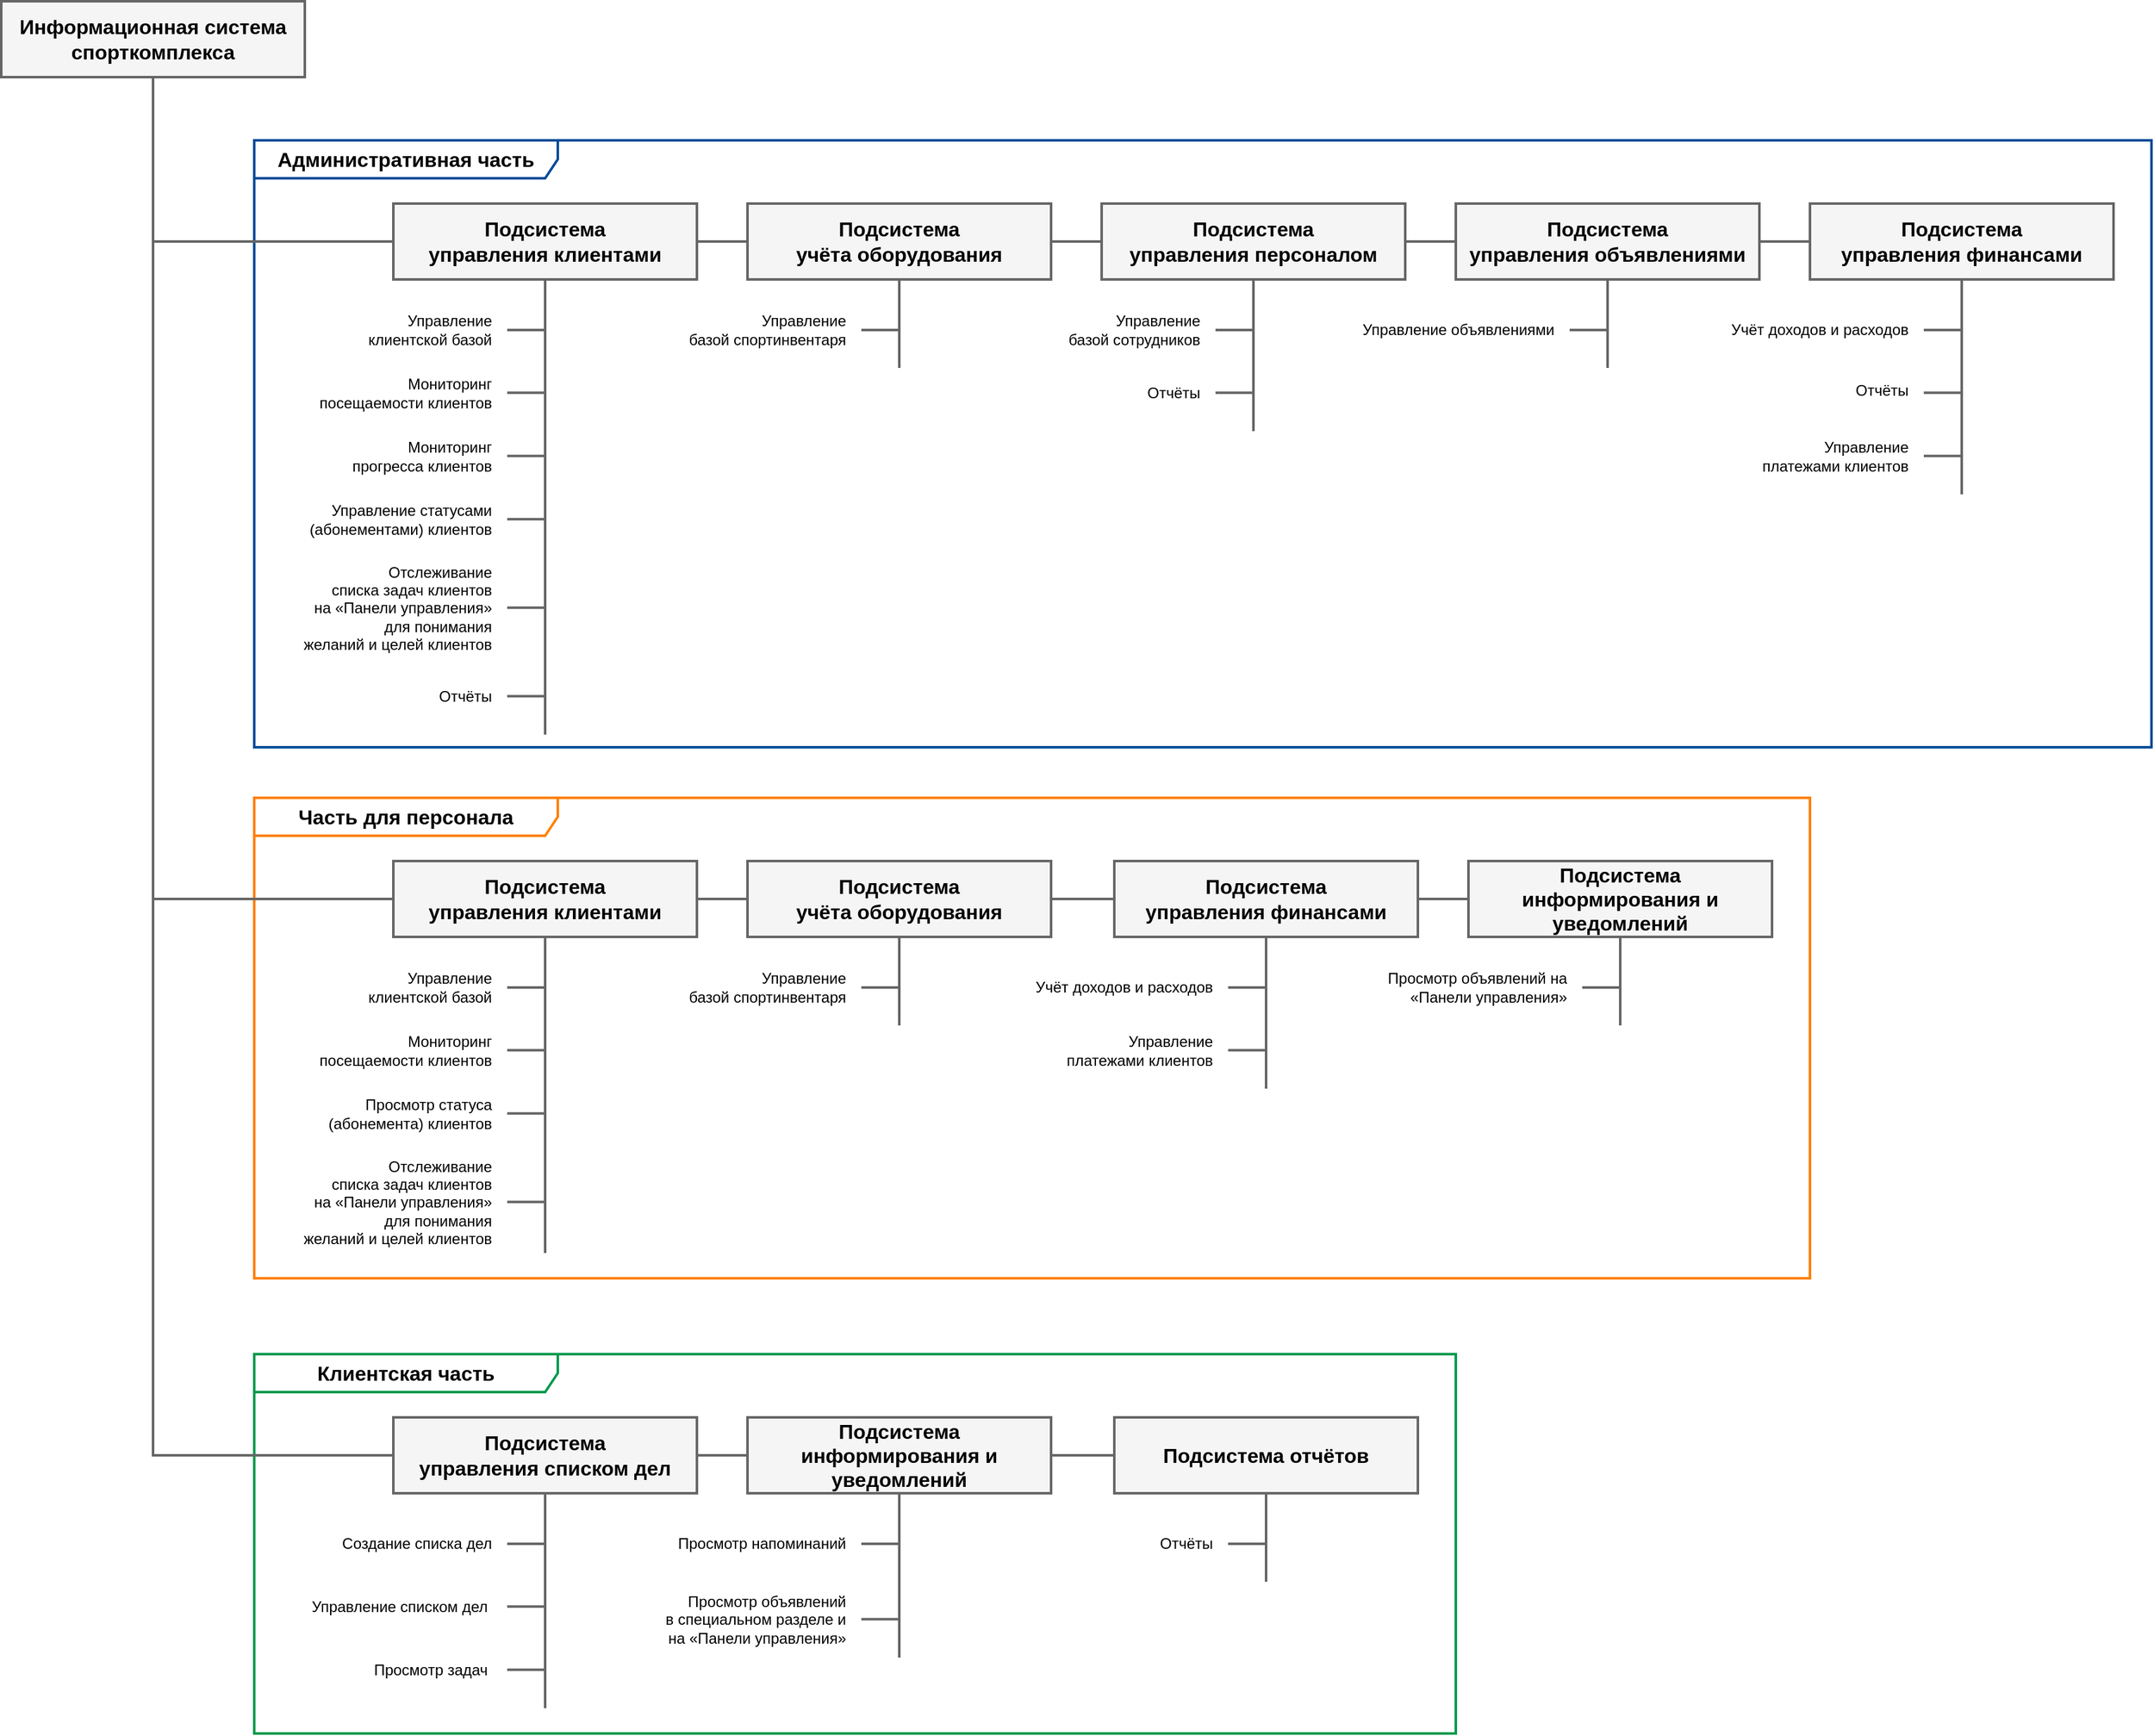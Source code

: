 <mxfile version="23.0.2" type="device">
  <diagram name="Структурная схема" id="tclKznP_QGb8bVKGlrxj">
    <mxGraphModel dx="1909" dy="1304" grid="1" gridSize="10" guides="1" tooltips="1" connect="1" arrows="1" fold="1" page="1" pageScale="1" pageWidth="1169" pageHeight="827" math="0" shadow="0">
      <root>
        <mxCell id="0" />
        <mxCell id="1" parent="0" />
        <mxCell id="dG1Q1rtih5Ow7F8Cc1fn-1" value="Подсистема&lt;br style=&quot;font-size: 16px;&quot;&gt;управления клиентами" style="rounded=0;whiteSpace=wrap;html=1;fillColor=#f5f5f5;fontColor=#000000;strokeColor=#666666;strokeWidth=2;fontSize=16;fontStyle=1" vertex="1" parent="1">
          <mxGeometry x="350" y="170" width="240" height="60" as="geometry" />
        </mxCell>
        <mxCell id="dG1Q1rtih5Ow7F8Cc1fn-2" value="Подсистема&lt;br style=&quot;font-size: 16px;&quot;&gt;учёта оборудования" style="rounded=0;whiteSpace=wrap;html=1;fillColor=#f5f5f5;fontColor=#000000;strokeColor=#666666;strokeWidth=2;fontSize=16;fontStyle=1" vertex="1" parent="1">
          <mxGeometry x="630" y="170" width="240" height="60" as="geometry" />
        </mxCell>
        <mxCell id="dG1Q1rtih5Ow7F8Cc1fn-3" value="Подсистема&lt;br style=&quot;font-size: 16px;&quot;&gt;управления персоналом" style="rounded=0;whiteSpace=wrap;html=1;fillColor=#f5f5f5;fontColor=#000000;strokeColor=#666666;strokeWidth=2;fontSize=16;fontStyle=1" vertex="1" parent="1">
          <mxGeometry x="910" y="170" width="240" height="60" as="geometry" />
        </mxCell>
        <mxCell id="dG1Q1rtih5Ow7F8Cc1fn-4" value="Подсистема&lt;br style=&quot;font-size: 16px;&quot;&gt;управления объявлениями" style="rounded=0;whiteSpace=wrap;html=1;fillColor=#f5f5f5;fontColor=#000000;strokeColor=#666666;strokeWidth=2;fontSize=16;fontStyle=1" vertex="1" parent="1">
          <mxGeometry x="1190" y="170" width="240" height="60" as="geometry" />
        </mxCell>
        <mxCell id="dG1Q1rtih5Ow7F8Cc1fn-5" value="Информационная система&lt;br style=&quot;font-size: 16px;&quot;&gt;спорткомплекса" style="rounded=0;whiteSpace=wrap;html=1;fontSize=16;fontStyle=1;fillColor=#f5f5f5;fontColor=#000000;strokeColor=#666666;strokeWidth=2;" vertex="1" parent="1">
          <mxGeometry x="40" y="10" width="240" height="60" as="geometry" />
        </mxCell>
        <mxCell id="dG1Q1rtih5Ow7F8Cc1fn-7" value="Подсистема&lt;br style=&quot;font-size: 16px;&quot;&gt;управления финансами" style="rounded=0;whiteSpace=wrap;html=1;fillColor=#f5f5f5;fontColor=#000000;strokeColor=#666666;strokeWidth=2;fontSize=16;fontStyle=1" vertex="1" parent="1">
          <mxGeometry x="1470" y="170" width="240" height="60" as="geometry" />
        </mxCell>
        <mxCell id="dG1Q1rtih5Ow7F8Cc1fn-8" value="" style="endArrow=none;html=1;rounded=0;entryX=0.5;entryY=1;entryDx=0;entryDy=0;strokeWidth=2;strokeColor=#666666;" edge="1" parent="1" target="dG1Q1rtih5Ow7F8Cc1fn-1">
          <mxGeometry width="50" height="50" relative="1" as="geometry">
            <mxPoint x="470" y="590" as="sourcePoint" />
            <mxPoint x="840" y="270" as="targetPoint" />
          </mxGeometry>
        </mxCell>
        <mxCell id="dG1Q1rtih5Ow7F8Cc1fn-9" value="Управление&lt;br&gt;клиентской базой" style="text;html=1;strokeColor=none;fillColor=none;align=right;verticalAlign=middle;whiteSpace=wrap;rounded=0;" vertex="1" parent="1">
          <mxGeometry x="270" y="250" width="160" height="40" as="geometry" />
        </mxCell>
        <mxCell id="dG1Q1rtih5Ow7F8Cc1fn-10" value="" style="endArrow=none;html=1;rounded=0;strokeWidth=2;strokeColor=#666666;" edge="1" parent="1">
          <mxGeometry width="50" height="50" relative="1" as="geometry">
            <mxPoint x="470" y="270" as="sourcePoint" />
            <mxPoint x="440" y="270" as="targetPoint" />
          </mxGeometry>
        </mxCell>
        <mxCell id="dG1Q1rtih5Ow7F8Cc1fn-11" value="Мониторинг&lt;br/&gt;посещаемости клиентов" style="text;html=1;strokeColor=none;fillColor=none;align=right;verticalAlign=middle;whiteSpace=wrap;rounded=0;" vertex="1" parent="1">
          <mxGeometry x="270" y="300" width="160" height="40" as="geometry" />
        </mxCell>
        <mxCell id="dG1Q1rtih5Ow7F8Cc1fn-12" value="" style="endArrow=none;html=1;rounded=0;strokeWidth=2;strokeColor=#666666;" edge="1" parent="1">
          <mxGeometry width="50" height="50" relative="1" as="geometry">
            <mxPoint x="470" y="319.63" as="sourcePoint" />
            <mxPoint x="440" y="319.63" as="targetPoint" />
          </mxGeometry>
        </mxCell>
        <mxCell id="dG1Q1rtih5Ow7F8Cc1fn-13" value="Мониторинг&lt;br/&gt;прогресса клиентов" style="text;html=1;strokeColor=none;fillColor=none;align=right;verticalAlign=middle;whiteSpace=wrap;rounded=0;" vertex="1" parent="1">
          <mxGeometry x="270" y="350" width="160" height="40" as="geometry" />
        </mxCell>
        <mxCell id="dG1Q1rtih5Ow7F8Cc1fn-14" value="" style="endArrow=none;html=1;rounded=0;strokeWidth=2;strokeColor=#666666;" edge="1" parent="1">
          <mxGeometry width="50" height="50" relative="1" as="geometry">
            <mxPoint x="470" y="369.63" as="sourcePoint" />
            <mxPoint x="440" y="369.63" as="targetPoint" />
          </mxGeometry>
        </mxCell>
        <mxCell id="dG1Q1rtih5Ow7F8Cc1fn-15" value="Управление статусами&lt;br&gt;(абонементами) клиентов" style="text;html=1;strokeColor=none;fillColor=none;align=right;verticalAlign=middle;whiteSpace=wrap;rounded=0;" vertex="1" parent="1">
          <mxGeometry x="270" y="400" width="160" height="40" as="geometry" />
        </mxCell>
        <mxCell id="dG1Q1rtih5Ow7F8Cc1fn-16" value="" style="endArrow=none;html=1;rounded=0;strokeWidth=2;strokeColor=#666666;" edge="1" parent="1">
          <mxGeometry width="50" height="50" relative="1" as="geometry">
            <mxPoint x="470" y="419.63" as="sourcePoint" />
            <mxPoint x="440" y="419.63" as="targetPoint" />
          </mxGeometry>
        </mxCell>
        <mxCell id="dG1Q1rtih5Ow7F8Cc1fn-18" value="Отслеживание&lt;br&gt;списка задач клиентов&lt;br&gt;на «Панели управления» для понимания&lt;br&gt;желаний и целей клиентов" style="text;html=1;strokeColor=none;fillColor=none;align=right;verticalAlign=middle;whiteSpace=wrap;rounded=0;" vertex="1" parent="1">
          <mxGeometry x="270" y="450" width="160" height="80" as="geometry" />
        </mxCell>
        <mxCell id="dG1Q1rtih5Ow7F8Cc1fn-19" value="" style="endArrow=none;html=1;rounded=0;strokeWidth=2;strokeColor=#666666;" edge="1" parent="1">
          <mxGeometry width="50" height="50" relative="1" as="geometry">
            <mxPoint x="470" y="489.63" as="sourcePoint" />
            <mxPoint x="440" y="489.63" as="targetPoint" />
          </mxGeometry>
        </mxCell>
        <mxCell id="dG1Q1rtih5Ow7F8Cc1fn-20" value="Отчёты" style="text;html=1;strokeColor=none;fillColor=none;align=right;verticalAlign=middle;whiteSpace=wrap;rounded=0;" vertex="1" parent="1">
          <mxGeometry x="270" y="540" width="160" height="40" as="geometry" />
        </mxCell>
        <mxCell id="dG1Q1rtih5Ow7F8Cc1fn-21" value="" style="endArrow=none;html=1;rounded=0;strokeWidth=2;strokeColor=#666666;" edge="1" parent="1">
          <mxGeometry width="50" height="50" relative="1" as="geometry">
            <mxPoint x="470" y="559.63" as="sourcePoint" />
            <mxPoint x="440" y="559.63" as="targetPoint" />
          </mxGeometry>
        </mxCell>
        <mxCell id="dG1Q1rtih5Ow7F8Cc1fn-22" value="" style="endArrow=none;html=1;rounded=0;entryX=0.5;entryY=1;entryDx=0;entryDy=0;strokeWidth=2;strokeColor=#666666;" edge="1" parent="1" target="dG1Q1rtih5Ow7F8Cc1fn-2">
          <mxGeometry width="50" height="50" relative="1" as="geometry">
            <mxPoint x="750" y="300" as="sourcePoint" />
            <mxPoint x="480" y="240" as="targetPoint" />
          </mxGeometry>
        </mxCell>
        <mxCell id="dG1Q1rtih5Ow7F8Cc1fn-23" value="Управление&lt;br/&gt;базой спортинвентаря" style="text;html=1;strokeColor=none;fillColor=none;align=right;verticalAlign=middle;whiteSpace=wrap;rounded=0;" vertex="1" parent="1">
          <mxGeometry x="550" y="250" width="160" height="40" as="geometry" />
        </mxCell>
        <mxCell id="dG1Q1rtih5Ow7F8Cc1fn-24" value="" style="endArrow=none;html=1;rounded=0;strokeWidth=2;strokeColor=#666666;" edge="1" parent="1">
          <mxGeometry width="50" height="50" relative="1" as="geometry">
            <mxPoint x="750" y="270" as="sourcePoint" />
            <mxPoint x="720" y="270" as="targetPoint" />
          </mxGeometry>
        </mxCell>
        <mxCell id="dG1Q1rtih5Ow7F8Cc1fn-32" value="" style="endArrow=none;html=1;rounded=0;strokeWidth=2;strokeColor=#666666;" edge="1" parent="1">
          <mxGeometry width="50" height="50" relative="1" as="geometry">
            <mxPoint x="1030" y="350" as="sourcePoint" />
            <mxPoint x="1030" y="230" as="targetPoint" />
          </mxGeometry>
        </mxCell>
        <mxCell id="dG1Q1rtih5Ow7F8Cc1fn-33" value="Управление&lt;br&gt;базой сотрудников" style="text;html=1;strokeColor=none;fillColor=none;align=right;verticalAlign=middle;whiteSpace=wrap;rounded=0;" vertex="1" parent="1">
          <mxGeometry x="830" y="250" width="160" height="40" as="geometry" />
        </mxCell>
        <mxCell id="dG1Q1rtih5Ow7F8Cc1fn-34" value="" style="endArrow=none;html=1;rounded=0;strokeWidth=2;strokeColor=#666666;" edge="1" parent="1">
          <mxGeometry width="50" height="50" relative="1" as="geometry">
            <mxPoint x="1030" y="270" as="sourcePoint" />
            <mxPoint x="1000" y="270" as="targetPoint" />
          </mxGeometry>
        </mxCell>
        <mxCell id="dG1Q1rtih5Ow7F8Cc1fn-35" value="Отчёты" style="text;html=1;strokeColor=none;fillColor=none;align=right;verticalAlign=middle;whiteSpace=wrap;rounded=0;" vertex="1" parent="1">
          <mxGeometry x="830" y="300" width="160" height="40" as="geometry" />
        </mxCell>
        <mxCell id="dG1Q1rtih5Ow7F8Cc1fn-36" value="" style="endArrow=none;html=1;rounded=0;strokeWidth=2;strokeColor=#666666;" edge="1" parent="1">
          <mxGeometry width="50" height="50" relative="1" as="geometry">
            <mxPoint x="1030" y="319.63" as="sourcePoint" />
            <mxPoint x="1000" y="319.63" as="targetPoint" />
          </mxGeometry>
        </mxCell>
        <mxCell id="dG1Q1rtih5Ow7F8Cc1fn-37" value="" style="endArrow=none;html=1;rounded=0;entryX=0.5;entryY=1;entryDx=0;entryDy=0;strokeWidth=2;strokeColor=#666666;" edge="1" parent="1">
          <mxGeometry width="50" height="50" relative="1" as="geometry">
            <mxPoint x="1310" y="300" as="sourcePoint" />
            <mxPoint x="1310" y="230" as="targetPoint" />
          </mxGeometry>
        </mxCell>
        <mxCell id="dG1Q1rtih5Ow7F8Cc1fn-38" value="Управление объявлениями" style="text;html=1;strokeColor=none;fillColor=none;align=right;verticalAlign=middle;whiteSpace=wrap;rounded=0;" vertex="1" parent="1">
          <mxGeometry x="1110" y="250" width="160" height="40" as="geometry" />
        </mxCell>
        <mxCell id="dG1Q1rtih5Ow7F8Cc1fn-39" value="" style="endArrow=none;html=1;rounded=0;strokeWidth=2;strokeColor=#666666;" edge="1" parent="1">
          <mxGeometry width="50" height="50" relative="1" as="geometry">
            <mxPoint x="1310" y="270" as="sourcePoint" />
            <mxPoint x="1280" y="270" as="targetPoint" />
          </mxGeometry>
        </mxCell>
        <mxCell id="dG1Q1rtih5Ow7F8Cc1fn-40" value="" style="endArrow=none;html=1;rounded=0;strokeWidth=2;strokeColor=#666666;" edge="1" parent="1">
          <mxGeometry width="50" height="50" relative="1" as="geometry">
            <mxPoint x="1590" y="400" as="sourcePoint" />
            <mxPoint x="1590" y="230" as="targetPoint" />
          </mxGeometry>
        </mxCell>
        <mxCell id="dG1Q1rtih5Ow7F8Cc1fn-41" value="Учёт доходов и расходов" style="text;html=1;strokeColor=none;fillColor=none;align=right;verticalAlign=middle;whiteSpace=wrap;rounded=0;" vertex="1" parent="1">
          <mxGeometry x="1390" y="250" width="160" height="40" as="geometry" />
        </mxCell>
        <mxCell id="dG1Q1rtih5Ow7F8Cc1fn-42" value="" style="endArrow=none;html=1;rounded=0;strokeWidth=2;strokeColor=#666666;" edge="1" parent="1">
          <mxGeometry width="50" height="50" relative="1" as="geometry">
            <mxPoint x="1590" y="270" as="sourcePoint" />
            <mxPoint x="1560" y="270" as="targetPoint" />
          </mxGeometry>
        </mxCell>
        <mxCell id="dG1Q1rtih5Ow7F8Cc1fn-43" value="&lt;p style=&quot;margin-top:6.0pt;margin-right:0cm;margin-bottom:&lt;br/&gt;3.0pt;margin-left:0cm;text-indent:21.25pt;mso-list:l0 level1 lfo1;tab-stops:&lt;br/&gt;list 35.45pt&quot; class=&quot;MsoListParagraph&quot;&gt;Отчёты&lt;/p&gt;" style="text;html=1;strokeColor=none;fillColor=none;align=right;verticalAlign=middle;whiteSpace=wrap;rounded=0;" vertex="1" parent="1">
          <mxGeometry x="1390" y="300" width="160" height="40" as="geometry" />
        </mxCell>
        <mxCell id="dG1Q1rtih5Ow7F8Cc1fn-44" value="" style="endArrow=none;html=1;rounded=0;strokeWidth=2;strokeColor=#666666;" edge="1" parent="1">
          <mxGeometry width="50" height="50" relative="1" as="geometry">
            <mxPoint x="1590" y="319.63" as="sourcePoint" />
            <mxPoint x="1560" y="319.63" as="targetPoint" />
          </mxGeometry>
        </mxCell>
        <mxCell id="dG1Q1rtih5Ow7F8Cc1fn-45" value="Управление&lt;br/&gt;платежами клиентов" style="text;html=1;strokeColor=none;fillColor=none;align=right;verticalAlign=middle;whiteSpace=wrap;rounded=0;" vertex="1" parent="1">
          <mxGeometry x="1390" y="350" width="160" height="40" as="geometry" />
        </mxCell>
        <mxCell id="dG1Q1rtih5Ow7F8Cc1fn-46" value="" style="endArrow=none;html=1;rounded=0;strokeWidth=2;strokeColor=#666666;" edge="1" parent="1">
          <mxGeometry width="50" height="50" relative="1" as="geometry">
            <mxPoint x="1590" y="369.63" as="sourcePoint" />
            <mxPoint x="1560" y="369.63" as="targetPoint" />
          </mxGeometry>
        </mxCell>
        <mxCell id="dG1Q1rtih5Ow7F8Cc1fn-83" value="Административная часть" style="shape=umlFrame;whiteSpace=wrap;html=1;pointerEvents=0;width=240;height=30;strokeWidth=2;strokeColor=#004C99;fontSize=16;fontStyle=1;movable=1;resizable=1;rotatable=1;deletable=1;editable=1;locked=0;connectable=1;fillColor=#FFFFFF;" vertex="1" parent="1">
          <mxGeometry x="240" y="120" width="1500" height="480" as="geometry" />
        </mxCell>
        <mxCell id="dG1Q1rtih5Ow7F8Cc1fn-85" value="Подсистема&lt;br style=&quot;font-size: 16px;&quot;&gt;управления клиентами" style="rounded=0;whiteSpace=wrap;html=1;fillColor=#f5f5f5;fontColor=#000000;strokeColor=#666666;strokeWidth=2;fontSize=16;fontStyle=1" vertex="1" parent="1">
          <mxGeometry x="350" y="690" width="240" height="60" as="geometry" />
        </mxCell>
        <mxCell id="dG1Q1rtih5Ow7F8Cc1fn-86" value="Подсистема&lt;br style=&quot;font-size: 16px;&quot;&gt;учёта оборудования" style="rounded=0;whiteSpace=wrap;html=1;fillColor=#f5f5f5;fontColor=#000000;strokeColor=#666666;strokeWidth=2;fontSize=16;fontStyle=1" vertex="1" parent="1">
          <mxGeometry x="630" y="690" width="240" height="60" as="geometry" />
        </mxCell>
        <mxCell id="dG1Q1rtih5Ow7F8Cc1fn-89" value="Подсистема&lt;br style=&quot;font-size: 16px;&quot;&gt;управления финансами" style="rounded=0;whiteSpace=wrap;html=1;fillColor=#f5f5f5;fontColor=#000000;strokeColor=#666666;strokeWidth=2;fontSize=16;fontStyle=1" vertex="1" parent="1">
          <mxGeometry x="920" y="690" width="240" height="60" as="geometry" />
        </mxCell>
        <mxCell id="dG1Q1rtih5Ow7F8Cc1fn-90" value="" style="endArrow=none;html=1;rounded=0;entryX=0.5;entryY=1;entryDx=0;entryDy=0;strokeWidth=2;strokeColor=#666666;" edge="1" parent="1" target="dG1Q1rtih5Ow7F8Cc1fn-85">
          <mxGeometry width="50" height="50" relative="1" as="geometry">
            <mxPoint x="470" y="1000" as="sourcePoint" />
            <mxPoint x="840" y="790" as="targetPoint" />
          </mxGeometry>
        </mxCell>
        <mxCell id="dG1Q1rtih5Ow7F8Cc1fn-91" value="Управление&lt;br&gt;клиентской базой" style="text;html=1;strokeColor=none;fillColor=none;align=right;verticalAlign=middle;whiteSpace=wrap;rounded=0;" vertex="1" parent="1">
          <mxGeometry x="270" y="770" width="160" height="40" as="geometry" />
        </mxCell>
        <mxCell id="dG1Q1rtih5Ow7F8Cc1fn-92" value="" style="endArrow=none;html=1;rounded=0;strokeWidth=2;strokeColor=#666666;" edge="1" parent="1">
          <mxGeometry width="50" height="50" relative="1" as="geometry">
            <mxPoint x="470" y="790" as="sourcePoint" />
            <mxPoint x="440" y="790" as="targetPoint" />
          </mxGeometry>
        </mxCell>
        <mxCell id="dG1Q1rtih5Ow7F8Cc1fn-93" value="Мониторинг&lt;br/&gt;посещаемости клиентов" style="text;html=1;strokeColor=none;fillColor=none;align=right;verticalAlign=middle;whiteSpace=wrap;rounded=0;" vertex="1" parent="1">
          <mxGeometry x="270" y="820" width="160" height="40" as="geometry" />
        </mxCell>
        <mxCell id="dG1Q1rtih5Ow7F8Cc1fn-94" value="" style="endArrow=none;html=1;rounded=0;strokeWidth=2;strokeColor=#666666;" edge="1" parent="1">
          <mxGeometry width="50" height="50" relative="1" as="geometry">
            <mxPoint x="470" y="839.63" as="sourcePoint" />
            <mxPoint x="440" y="839.63" as="targetPoint" />
          </mxGeometry>
        </mxCell>
        <mxCell id="dG1Q1rtih5Ow7F8Cc1fn-96" value="" style="endArrow=none;html=1;rounded=0;strokeWidth=2;strokeColor=#666666;" edge="1" parent="1">
          <mxGeometry width="50" height="50" relative="1" as="geometry">
            <mxPoint x="470" y="889.63" as="sourcePoint" />
            <mxPoint x="440" y="889.63" as="targetPoint" />
          </mxGeometry>
        </mxCell>
        <mxCell id="dG1Q1rtih5Ow7F8Cc1fn-97" value="Просмотр статуса (абонемента) клиентов" style="text;html=1;strokeColor=none;fillColor=none;align=right;verticalAlign=middle;whiteSpace=wrap;rounded=0;" vertex="1" parent="1">
          <mxGeometry x="270" y="870" width="160" height="40" as="geometry" />
        </mxCell>
        <mxCell id="dG1Q1rtih5Ow7F8Cc1fn-99" value="Отслеживание&lt;br&gt;списка задач клиентов&lt;br&gt;на «Панели управления» для понимания&lt;br&gt;желаний и целей клиентов" style="text;html=1;strokeColor=none;fillColor=none;align=right;verticalAlign=middle;whiteSpace=wrap;rounded=0;" vertex="1" parent="1">
          <mxGeometry x="270" y="920" width="160" height="80" as="geometry" />
        </mxCell>
        <mxCell id="dG1Q1rtih5Ow7F8Cc1fn-100" value="" style="endArrow=none;html=1;rounded=0;strokeWidth=2;strokeColor=#666666;" edge="1" parent="1">
          <mxGeometry width="50" height="50" relative="1" as="geometry">
            <mxPoint x="470" y="959.63" as="sourcePoint" />
            <mxPoint x="440" y="959.63" as="targetPoint" />
          </mxGeometry>
        </mxCell>
        <mxCell id="dG1Q1rtih5Ow7F8Cc1fn-103" value="" style="endArrow=none;html=1;rounded=0;entryX=0.5;entryY=1;entryDx=0;entryDy=0;strokeWidth=2;strokeColor=#666666;" edge="1" parent="1" target="dG1Q1rtih5Ow7F8Cc1fn-86">
          <mxGeometry width="50" height="50" relative="1" as="geometry">
            <mxPoint x="750" y="820" as="sourcePoint" />
            <mxPoint x="480" y="760" as="targetPoint" />
          </mxGeometry>
        </mxCell>
        <mxCell id="dG1Q1rtih5Ow7F8Cc1fn-104" value="Управление&lt;br/&gt;базой спортинвентаря" style="text;html=1;strokeColor=none;fillColor=none;align=right;verticalAlign=middle;whiteSpace=wrap;rounded=0;" vertex="1" parent="1">
          <mxGeometry x="550" y="770" width="160" height="40" as="geometry" />
        </mxCell>
        <mxCell id="dG1Q1rtih5Ow7F8Cc1fn-105" value="" style="endArrow=none;html=1;rounded=0;strokeWidth=2;strokeColor=#666666;" edge="1" parent="1">
          <mxGeometry width="50" height="50" relative="1" as="geometry">
            <mxPoint x="750" y="790" as="sourcePoint" />
            <mxPoint x="720" y="790" as="targetPoint" />
          </mxGeometry>
        </mxCell>
        <mxCell id="dG1Q1rtih5Ow7F8Cc1fn-114" value="" style="endArrow=none;html=1;rounded=0;strokeWidth=2;strokeColor=#666666;" edge="1" parent="1">
          <mxGeometry width="50" height="50" relative="1" as="geometry">
            <mxPoint x="1040" y="870" as="sourcePoint" />
            <mxPoint x="1040" y="750" as="targetPoint" />
          </mxGeometry>
        </mxCell>
        <mxCell id="dG1Q1rtih5Ow7F8Cc1fn-115" value="Учёт доходов и расходов" style="text;html=1;strokeColor=none;fillColor=none;align=right;verticalAlign=middle;whiteSpace=wrap;rounded=0;" vertex="1" parent="1">
          <mxGeometry x="840" y="770" width="160" height="40" as="geometry" />
        </mxCell>
        <mxCell id="dG1Q1rtih5Ow7F8Cc1fn-116" value="" style="endArrow=none;html=1;rounded=0;strokeWidth=2;strokeColor=#666666;" edge="1" parent="1">
          <mxGeometry width="50" height="50" relative="1" as="geometry">
            <mxPoint x="1040" y="790" as="sourcePoint" />
            <mxPoint x="1010" y="790" as="targetPoint" />
          </mxGeometry>
        </mxCell>
        <mxCell id="dG1Q1rtih5Ow7F8Cc1fn-118" value="" style="endArrow=none;html=1;rounded=0;strokeWidth=2;strokeColor=#666666;" edge="1" parent="1">
          <mxGeometry width="50" height="50" relative="1" as="geometry">
            <mxPoint x="1040" y="839.63" as="sourcePoint" />
            <mxPoint x="1010" y="839.63" as="targetPoint" />
          </mxGeometry>
        </mxCell>
        <mxCell id="dG1Q1rtih5Ow7F8Cc1fn-119" value="Управление&lt;br/&gt;платежами клиентов" style="text;html=1;strokeColor=none;fillColor=none;align=right;verticalAlign=middle;whiteSpace=wrap;rounded=0;" vertex="1" parent="1">
          <mxGeometry x="840" y="820" width="160" height="40" as="geometry" />
        </mxCell>
        <mxCell id="dG1Q1rtih5Ow7F8Cc1fn-121" value="Часть для персонала" style="shape=umlFrame;whiteSpace=wrap;html=1;pointerEvents=0;width=240;height=30;strokeWidth=2;strokeColor=#FF8000;fontSize=16;fontStyle=1;movable=1;resizable=1;rotatable=1;deletable=1;editable=1;locked=0;connectable=1;" vertex="1" parent="1">
          <mxGeometry x="240" y="640" width="1230" height="380" as="geometry" />
        </mxCell>
        <mxCell id="dG1Q1rtih5Ow7F8Cc1fn-122" value="Подсистема информирования и уведомлений" style="rounded=0;whiteSpace=wrap;html=1;fillColor=#f5f5f5;fontColor=#000000;strokeColor=#666666;strokeWidth=2;fontSize=16;fontStyle=1" vertex="1" parent="1">
          <mxGeometry x="1200" y="690" width="240" height="60" as="geometry" />
        </mxCell>
        <mxCell id="dG1Q1rtih5Ow7F8Cc1fn-123" value="" style="endArrow=none;html=1;rounded=0;strokeWidth=2;strokeColor=#666666;" edge="1" parent="1">
          <mxGeometry width="50" height="50" relative="1" as="geometry">
            <mxPoint x="1320" y="820" as="sourcePoint" />
            <mxPoint x="1320" y="750" as="targetPoint" />
          </mxGeometry>
        </mxCell>
        <mxCell id="dG1Q1rtih5Ow7F8Cc1fn-124" value="Просмотр объявлений на «Панели управления»" style="text;html=1;strokeColor=none;fillColor=none;align=right;verticalAlign=middle;whiteSpace=wrap;rounded=0;" vertex="1" parent="1">
          <mxGeometry x="1120" y="770" width="160" height="40" as="geometry" />
        </mxCell>
        <mxCell id="dG1Q1rtih5Ow7F8Cc1fn-125" value="" style="endArrow=none;html=1;rounded=0;strokeWidth=2;strokeColor=#666666;" edge="1" parent="1">
          <mxGeometry width="50" height="50" relative="1" as="geometry">
            <mxPoint x="1320" y="790" as="sourcePoint" />
            <mxPoint x="1290" y="790" as="targetPoint" />
          </mxGeometry>
        </mxCell>
        <mxCell id="dG1Q1rtih5Ow7F8Cc1fn-151" value="Подсистема&lt;br style=&quot;font-size: 16px;&quot;&gt;управления списком дел" style="rounded=0;whiteSpace=wrap;html=1;fillColor=#f5f5f5;fontColor=#000000;strokeColor=#666666;strokeWidth=2;fontSize=16;fontStyle=1" vertex="1" parent="1">
          <mxGeometry x="350" y="1130" width="240" height="60" as="geometry" />
        </mxCell>
        <mxCell id="dG1Q1rtih5Ow7F8Cc1fn-154" value="" style="endArrow=none;html=1;rounded=0;entryX=0.5;entryY=1;entryDx=0;entryDy=0;strokeWidth=2;strokeColor=#666666;" edge="1" parent="1" target="dG1Q1rtih5Ow7F8Cc1fn-151">
          <mxGeometry width="50" height="50" relative="1" as="geometry">
            <mxPoint x="470" y="1360" as="sourcePoint" />
            <mxPoint x="840" y="1230" as="targetPoint" />
          </mxGeometry>
        </mxCell>
        <mxCell id="dG1Q1rtih5Ow7F8Cc1fn-155" value="Создание списка дел" style="text;html=1;strokeColor=none;fillColor=none;align=right;verticalAlign=middle;whiteSpace=wrap;rounded=0;" vertex="1" parent="1">
          <mxGeometry x="270" y="1210" width="160" height="40" as="geometry" />
        </mxCell>
        <mxCell id="dG1Q1rtih5Ow7F8Cc1fn-156" value="" style="endArrow=none;html=1;rounded=0;strokeWidth=2;strokeColor=#666666;" edge="1" parent="1">
          <mxGeometry width="50" height="50" relative="1" as="geometry">
            <mxPoint x="470" y="1230" as="sourcePoint" />
            <mxPoint x="440" y="1230" as="targetPoint" />
          </mxGeometry>
        </mxCell>
        <mxCell id="dG1Q1rtih5Ow7F8Cc1fn-157" value="Управление списком дел&amp;nbsp;" style="text;html=1;strokeColor=none;fillColor=none;align=right;verticalAlign=middle;whiteSpace=wrap;rounded=0;" vertex="1" parent="1">
          <mxGeometry x="270" y="1260" width="160" height="40" as="geometry" />
        </mxCell>
        <mxCell id="dG1Q1rtih5Ow7F8Cc1fn-158" value="" style="endArrow=none;html=1;rounded=0;strokeWidth=2;strokeColor=#666666;" edge="1" parent="1">
          <mxGeometry width="50" height="50" relative="1" as="geometry">
            <mxPoint x="470" y="1279.63" as="sourcePoint" />
            <mxPoint x="440" y="1279.63" as="targetPoint" />
          </mxGeometry>
        </mxCell>
        <mxCell id="dG1Q1rtih5Ow7F8Cc1fn-159" value="" style="endArrow=none;html=1;rounded=0;strokeWidth=2;strokeColor=#666666;" edge="1" parent="1">
          <mxGeometry width="50" height="50" relative="1" as="geometry">
            <mxPoint x="470" y="1329.63" as="sourcePoint" />
            <mxPoint x="440" y="1329.63" as="targetPoint" />
          </mxGeometry>
        </mxCell>
        <mxCell id="dG1Q1rtih5Ow7F8Cc1fn-160" value="Просмотр задач&amp;nbsp;" style="text;html=1;strokeColor=none;fillColor=none;align=right;verticalAlign=middle;whiteSpace=wrap;rounded=0;" vertex="1" parent="1">
          <mxGeometry x="270" y="1310" width="160" height="40" as="geometry" />
        </mxCell>
        <mxCell id="dG1Q1rtih5Ow7F8Cc1fn-171" value="Клиентская часть" style="shape=umlFrame;whiteSpace=wrap;html=1;pointerEvents=0;width=240;height=30;strokeWidth=2;strokeColor=#00994D;fontSize=16;fontStyle=1;movable=1;resizable=1;rotatable=1;deletable=1;editable=1;locked=0;connectable=1;" vertex="1" parent="1">
          <mxGeometry x="240" y="1080" width="950" height="300" as="geometry" />
        </mxCell>
        <mxCell id="dG1Q1rtih5Ow7F8Cc1fn-172" value="Подсистема информирования и уведомлений" style="rounded=0;whiteSpace=wrap;html=1;fillColor=#f5f5f5;fontColor=#000000;strokeColor=#666666;strokeWidth=2;fontSize=16;fontStyle=1" vertex="1" parent="1">
          <mxGeometry x="630" y="1130" width="240" height="60" as="geometry" />
        </mxCell>
        <mxCell id="dG1Q1rtih5Ow7F8Cc1fn-173" value="" style="endArrow=none;html=1;rounded=0;strokeWidth=2;strokeColor=#666666;" edge="1" parent="1">
          <mxGeometry width="50" height="50" relative="1" as="geometry">
            <mxPoint x="750" y="1320" as="sourcePoint" />
            <mxPoint x="750" y="1190" as="targetPoint" />
          </mxGeometry>
        </mxCell>
        <mxCell id="dG1Q1rtih5Ow7F8Cc1fn-174" value="Просмотр объявлений&lt;br&gt;в специальном разделе и на «Панели управления»" style="text;html=1;strokeColor=none;fillColor=none;align=right;verticalAlign=middle;whiteSpace=wrap;rounded=0;" vertex="1" parent="1">
          <mxGeometry x="550" y="1260" width="160" height="60" as="geometry" />
        </mxCell>
        <mxCell id="dG1Q1rtih5Ow7F8Cc1fn-175" value="" style="endArrow=none;html=1;rounded=0;strokeWidth=2;strokeColor=#666666;" edge="1" parent="1">
          <mxGeometry width="50" height="50" relative="1" as="geometry">
            <mxPoint x="750" y="1289.58" as="sourcePoint" />
            <mxPoint x="720" y="1289.58" as="targetPoint" />
          </mxGeometry>
        </mxCell>
        <mxCell id="dG1Q1rtih5Ow7F8Cc1fn-176" value="Просмотр напоминаний" style="text;html=1;strokeColor=none;fillColor=none;align=right;verticalAlign=middle;whiteSpace=wrap;rounded=0;" vertex="1" parent="1">
          <mxGeometry x="550" y="1210" width="160" height="40" as="geometry" />
        </mxCell>
        <mxCell id="dG1Q1rtih5Ow7F8Cc1fn-177" value="" style="endArrow=none;html=1;rounded=0;strokeWidth=2;strokeColor=#666666;" edge="1" parent="1">
          <mxGeometry width="50" height="50" relative="1" as="geometry">
            <mxPoint x="750" y="1230" as="sourcePoint" />
            <mxPoint x="720" y="1230" as="targetPoint" />
          </mxGeometry>
        </mxCell>
        <mxCell id="dG1Q1rtih5Ow7F8Cc1fn-178" value="Подсистема отчётов" style="rounded=0;whiteSpace=wrap;html=1;fillColor=#f5f5f5;fontColor=#000000;strokeColor=#666666;strokeWidth=2;fontSize=16;fontStyle=1" vertex="1" parent="1">
          <mxGeometry x="920" y="1130" width="240" height="60" as="geometry" />
        </mxCell>
        <mxCell id="dG1Q1rtih5Ow7F8Cc1fn-179" value="" style="endArrow=none;html=1;rounded=0;strokeWidth=2;strokeColor=#666666;" edge="1" parent="1">
          <mxGeometry width="50" height="50" relative="1" as="geometry">
            <mxPoint x="1040" y="1260" as="sourcePoint" />
            <mxPoint x="1040" y="1190" as="targetPoint" />
          </mxGeometry>
        </mxCell>
        <mxCell id="dG1Q1rtih5Ow7F8Cc1fn-180" value="Отчёты" style="text;html=1;strokeColor=none;fillColor=none;align=right;verticalAlign=middle;whiteSpace=wrap;rounded=0;" vertex="1" parent="1">
          <mxGeometry x="840" y="1210" width="160" height="40" as="geometry" />
        </mxCell>
        <mxCell id="dG1Q1rtih5Ow7F8Cc1fn-181" value="" style="endArrow=none;html=1;rounded=0;strokeWidth=2;strokeColor=#666666;" edge="1" parent="1">
          <mxGeometry width="50" height="50" relative="1" as="geometry">
            <mxPoint x="1040" y="1230" as="sourcePoint" />
            <mxPoint x="1010" y="1230" as="targetPoint" />
          </mxGeometry>
        </mxCell>
        <mxCell id="dG1Q1rtih5Ow7F8Cc1fn-183" value="" style="endArrow=none;html=1;rounded=0;entryX=0.5;entryY=1;entryDx=0;entryDy=0;strokeWidth=2;strokeColor=#666666;exitX=0;exitY=0.5;exitDx=0;exitDy=0;" edge="1" parent="1" source="dG1Q1rtih5Ow7F8Cc1fn-1" target="dG1Q1rtih5Ow7F8Cc1fn-5">
          <mxGeometry width="50" height="50" relative="1" as="geometry">
            <mxPoint x="600" y="600" as="sourcePoint" />
            <mxPoint x="600" y="240" as="targetPoint" />
            <Array as="points">
              <mxPoint x="160" y="200" />
            </Array>
          </mxGeometry>
        </mxCell>
        <mxCell id="dG1Q1rtih5Ow7F8Cc1fn-185" value="" style="endArrow=none;html=1;rounded=0;entryX=0.5;entryY=1;entryDx=0;entryDy=0;strokeWidth=2;strokeColor=#666666;exitX=0;exitY=0.5;exitDx=0;exitDy=0;" edge="1" parent="1" source="dG1Q1rtih5Ow7F8Cc1fn-85" target="dG1Q1rtih5Ow7F8Cc1fn-5">
          <mxGeometry width="50" height="50" relative="1" as="geometry">
            <mxPoint x="480" y="210" as="sourcePoint" />
            <mxPoint x="170" y="80" as="targetPoint" />
            <Array as="points">
              <mxPoint x="160" y="720" />
            </Array>
          </mxGeometry>
        </mxCell>
        <mxCell id="dG1Q1rtih5Ow7F8Cc1fn-186" value="" style="endArrow=none;html=1;rounded=0;entryX=0.5;entryY=1;entryDx=0;entryDy=0;strokeWidth=2;strokeColor=#666666;exitX=0;exitY=0.5;exitDx=0;exitDy=0;" edge="1" parent="1" source="dG1Q1rtih5Ow7F8Cc1fn-151" target="dG1Q1rtih5Ow7F8Cc1fn-5">
          <mxGeometry width="50" height="50" relative="1" as="geometry">
            <mxPoint x="480" y="730" as="sourcePoint" />
            <mxPoint x="170" y="80" as="targetPoint" />
            <Array as="points">
              <mxPoint x="160" y="1160" />
            </Array>
          </mxGeometry>
        </mxCell>
        <mxCell id="dG1Q1rtih5Ow7F8Cc1fn-187" value="" style="endArrow=none;html=1;rounded=0;strokeWidth=2;strokeColor=#666666;entryX=1;entryY=0.5;entryDx=0;entryDy=0;exitX=0;exitY=0.5;exitDx=0;exitDy=0;" edge="1" parent="1" source="dG1Q1rtih5Ow7F8Cc1fn-2" target="dG1Q1rtih5Ow7F8Cc1fn-1">
          <mxGeometry width="50" height="50" relative="1" as="geometry">
            <mxPoint x="480" y="280" as="sourcePoint" />
            <mxPoint x="450" y="280" as="targetPoint" />
          </mxGeometry>
        </mxCell>
        <mxCell id="dG1Q1rtih5Ow7F8Cc1fn-188" value="" style="endArrow=none;html=1;rounded=0;strokeWidth=2;strokeColor=#666666;entryX=1;entryY=0.5;entryDx=0;entryDy=0;exitX=0;exitY=0.5;exitDx=0;exitDy=0;" edge="1" parent="1" source="dG1Q1rtih5Ow7F8Cc1fn-3" target="dG1Q1rtih5Ow7F8Cc1fn-2">
          <mxGeometry width="50" height="50" relative="1" as="geometry">
            <mxPoint x="640" y="210" as="sourcePoint" />
            <mxPoint x="600" y="210" as="targetPoint" />
          </mxGeometry>
        </mxCell>
        <mxCell id="dG1Q1rtih5Ow7F8Cc1fn-189" value="" style="endArrow=none;html=1;rounded=0;strokeWidth=2;strokeColor=#666666;entryX=1;entryY=0.5;entryDx=0;entryDy=0;exitX=0;exitY=0.5;exitDx=0;exitDy=0;" edge="1" parent="1" source="dG1Q1rtih5Ow7F8Cc1fn-4" target="dG1Q1rtih5Ow7F8Cc1fn-3">
          <mxGeometry width="50" height="50" relative="1" as="geometry">
            <mxPoint x="920" y="210" as="sourcePoint" />
            <mxPoint x="880" y="210" as="targetPoint" />
          </mxGeometry>
        </mxCell>
        <mxCell id="dG1Q1rtih5Ow7F8Cc1fn-190" value="" style="endArrow=none;html=1;rounded=0;strokeWidth=2;strokeColor=#666666;entryX=1;entryY=0.5;entryDx=0;entryDy=0;exitX=0;exitY=0.5;exitDx=0;exitDy=0;" edge="1" parent="1" source="dG1Q1rtih5Ow7F8Cc1fn-7" target="dG1Q1rtih5Ow7F8Cc1fn-4">
          <mxGeometry width="50" height="50" relative="1" as="geometry">
            <mxPoint x="1200" y="210" as="sourcePoint" />
            <mxPoint x="1160" y="210" as="targetPoint" />
          </mxGeometry>
        </mxCell>
        <mxCell id="dG1Q1rtih5Ow7F8Cc1fn-191" value="" style="endArrow=none;html=1;rounded=0;strokeWidth=2;strokeColor=#666666;entryX=1;entryY=0.5;entryDx=0;entryDy=0;exitX=0;exitY=0.5;exitDx=0;exitDy=0;" edge="1" parent="1" source="dG1Q1rtih5Ow7F8Cc1fn-86" target="dG1Q1rtih5Ow7F8Cc1fn-85">
          <mxGeometry width="50" height="50" relative="1" as="geometry">
            <mxPoint x="640" y="670" as="sourcePoint" />
            <mxPoint x="600" y="670" as="targetPoint" />
          </mxGeometry>
        </mxCell>
        <mxCell id="dG1Q1rtih5Ow7F8Cc1fn-192" value="" style="endArrow=none;html=1;rounded=0;strokeWidth=2;strokeColor=#666666;entryX=1;entryY=0.5;entryDx=0;entryDy=0;exitX=0;exitY=0.5;exitDx=0;exitDy=0;" edge="1" parent="1" source="dG1Q1rtih5Ow7F8Cc1fn-89" target="dG1Q1rtih5Ow7F8Cc1fn-86">
          <mxGeometry width="50" height="50" relative="1" as="geometry">
            <mxPoint x="640" y="730" as="sourcePoint" />
            <mxPoint x="600" y="730" as="targetPoint" />
          </mxGeometry>
        </mxCell>
        <mxCell id="dG1Q1rtih5Ow7F8Cc1fn-193" value="" style="endArrow=none;html=1;rounded=0;strokeWidth=2;strokeColor=#666666;entryX=1;entryY=0.5;entryDx=0;entryDy=0;exitX=0;exitY=0.5;exitDx=0;exitDy=0;" edge="1" parent="1" source="dG1Q1rtih5Ow7F8Cc1fn-122" target="dG1Q1rtih5Ow7F8Cc1fn-89">
          <mxGeometry width="50" height="50" relative="1" as="geometry">
            <mxPoint x="930" y="730" as="sourcePoint" />
            <mxPoint x="880" y="730" as="targetPoint" />
          </mxGeometry>
        </mxCell>
        <mxCell id="dG1Q1rtih5Ow7F8Cc1fn-195" value="" style="endArrow=none;html=1;rounded=0;strokeWidth=2;strokeColor=#666666;entryX=1;entryY=0.5;entryDx=0;entryDy=0;exitX=0;exitY=0.5;exitDx=0;exitDy=0;" edge="1" parent="1" source="dG1Q1rtih5Ow7F8Cc1fn-172" target="dG1Q1rtih5Ow7F8Cc1fn-151">
          <mxGeometry width="50" height="50" relative="1" as="geometry">
            <mxPoint x="640" y="730" as="sourcePoint" />
            <mxPoint x="600" y="730" as="targetPoint" />
          </mxGeometry>
        </mxCell>
        <mxCell id="dG1Q1rtih5Ow7F8Cc1fn-196" value="" style="endArrow=none;html=1;rounded=0;strokeWidth=2;strokeColor=#666666;entryX=1;entryY=0.5;entryDx=0;entryDy=0;exitX=0;exitY=0.5;exitDx=0;exitDy=0;" edge="1" parent="1" source="dG1Q1rtih5Ow7F8Cc1fn-178" target="dG1Q1rtih5Ow7F8Cc1fn-172">
          <mxGeometry width="50" height="50" relative="1" as="geometry">
            <mxPoint x="640" y="1170" as="sourcePoint" />
            <mxPoint x="600" y="1170" as="targetPoint" />
          </mxGeometry>
        </mxCell>
      </root>
    </mxGraphModel>
  </diagram>
</mxfile>
